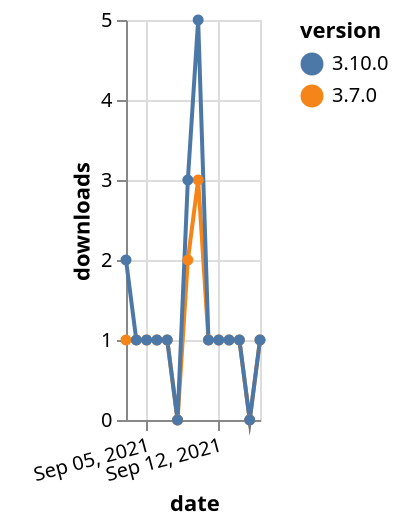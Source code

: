 {"$schema": "https://vega.github.io/schema/vega-lite/v5.json", "description": "A simple bar chart with embedded data.", "data": {"values": [{"date": "2021-09-03", "total": 301, "delta": 1, "version": "3.7.0"}, {"date": "2021-09-04", "total": 302, "delta": 1, "version": "3.7.0"}, {"date": "2021-09-05", "total": 303, "delta": 1, "version": "3.7.0"}, {"date": "2021-09-06", "total": 304, "delta": 1, "version": "3.7.0"}, {"date": "2021-09-07", "total": 305, "delta": 1, "version": "3.7.0"}, {"date": "2021-09-08", "total": 305, "delta": 0, "version": "3.7.0"}, {"date": "2021-09-09", "total": 307, "delta": 2, "version": "3.7.0"}, {"date": "2021-09-10", "total": 310, "delta": 3, "version": "3.7.0"}, {"date": "2021-09-11", "total": 311, "delta": 1, "version": "3.7.0"}, {"date": "2021-09-12", "total": 312, "delta": 1, "version": "3.7.0"}, {"date": "2021-09-13", "total": 313, "delta": 1, "version": "3.7.0"}, {"date": "2021-09-14", "total": 314, "delta": 1, "version": "3.7.0"}, {"date": "2021-09-15", "total": 314, "delta": 0, "version": "3.7.0"}, {"date": "2021-09-16", "total": 315, "delta": 1, "version": "3.7.0"}, {"date": "2021-09-03", "total": 306, "delta": 2, "version": "3.10.0"}, {"date": "2021-09-04", "total": 307, "delta": 1, "version": "3.10.0"}, {"date": "2021-09-05", "total": 308, "delta": 1, "version": "3.10.0"}, {"date": "2021-09-06", "total": 309, "delta": 1, "version": "3.10.0"}, {"date": "2021-09-07", "total": 310, "delta": 1, "version": "3.10.0"}, {"date": "2021-09-08", "total": 310, "delta": 0, "version": "3.10.0"}, {"date": "2021-09-09", "total": 313, "delta": 3, "version": "3.10.0"}, {"date": "2021-09-10", "total": 318, "delta": 5, "version": "3.10.0"}, {"date": "2021-09-11", "total": 319, "delta": 1, "version": "3.10.0"}, {"date": "2021-09-12", "total": 320, "delta": 1, "version": "3.10.0"}, {"date": "2021-09-13", "total": 321, "delta": 1, "version": "3.10.0"}, {"date": "2021-09-14", "total": 322, "delta": 1, "version": "3.10.0"}, {"date": "2021-09-15", "total": 322, "delta": 0, "version": "3.10.0"}, {"date": "2021-09-16", "total": 323, "delta": 1, "version": "3.10.0"}]}, "width": "container", "mark": {"type": "line", "point": {"filled": true}}, "encoding": {"x": {"field": "date", "type": "temporal", "timeUnit": "yearmonthdate", "title": "date", "axis": {"labelAngle": -15}}, "y": {"field": "delta", "type": "quantitative", "title": "downloads"}, "color": {"field": "version", "type": "nominal"}, "tooltip": {"field": "delta"}}}